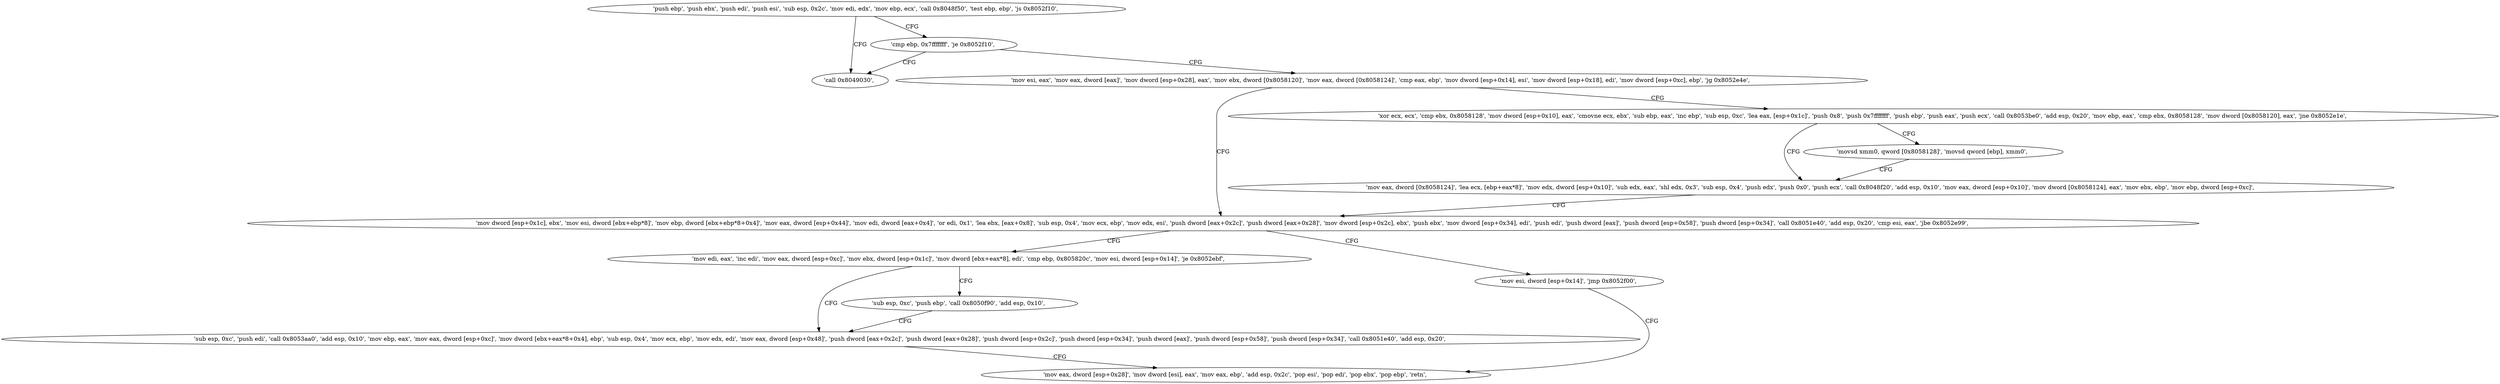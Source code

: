 digraph "func" {
"134557072" [label = "'push ebp', 'push ebx', 'push edi', 'push esi', 'sub esp, 0x2c', 'mov edi, edx', 'mov ebp, ecx', 'call 0x8048f50', 'test ebp, ebp', 'js 0x8052f10', " ]
"134557456" [label = "'call 0x8049030', " ]
"134557096" [label = "'cmp ebp, 0x7fffffff', 'je 0x8052f10', " ]
"134557108" [label = "'mov esi, eax', 'mov eax, dword [eax]', 'mov dword [esp+0x28], eax', 'mov ebx, dword [0x8058120]', 'mov eax, dword [0x8058124]', 'cmp eax, ebp', 'mov dword [esp+0x14], esi', 'mov dword [esp+0x18], edi', 'mov dword [esp+0xc], ebp', 'jg 0x8052e4e', " ]
"134557262" [label = "'mov dword [esp+0x1c], ebx', 'mov esi, dword [ebx+ebp*8]', 'mov ebp, dword [ebx+ebp*8+0x4]', 'mov eax, dword [esp+0x44]', 'mov edi, dword [eax+0x4]', 'or edi, 0x1', 'lea ebx, [eax+0x8]', 'sub esp, 0x4', 'mov ecx, ebp', 'mov edx, esi', 'push dword [eax+0x2c]', 'push dword [eax+0x28]', 'mov dword [esp+0x2c], ebx', 'push ebx', 'mov dword [esp+0x34], edi', 'push edi', 'push dword [eax]', 'push dword [esp+0x58]', 'push dword [esp+0x34]', 'call 0x8051e40', 'add esp, 0x20', 'cmp esi, eax', 'jbe 0x8052e99', " ]
"134557143" [label = "'xor ecx, ecx', 'cmp ebx, 0x8058128', 'mov dword [esp+0x10], eax', 'cmovne ecx, ebx', 'sub ebp, eax', 'inc ebp', 'sub esp, 0xc', 'lea eax, [esp+0x1c]', 'push 0x8', 'push 0x7fffffff', 'push ebp', 'push eax', 'push ecx', 'call 0x8053be0', 'add esp, 0x20', 'mov ebp, eax', 'cmp ebx, 0x8058128', 'mov dword [0x8058120], eax', 'jne 0x8052e1e', " ]
"134557337" [label = "'mov edi, eax', 'inc edi', 'mov eax, dword [esp+0xc]', 'mov ebx, dword [esp+0x1c]', 'mov dword [ebx+eax*8], edi', 'cmp ebp, 0x805820c', 'mov esi, dword [esp+0x14]', 'je 0x8052ebf', " ]
"134557331" [label = "'mov esi, dword [esp+0x14]', 'jmp 0x8052f00', " ]
"134557214" [label = "'mov eax, dword [0x8058124]', 'lea ecx, [ebp+eax*8]', 'mov edx, dword [esp+0x10]', 'sub edx, eax', 'shl edx, 0x3', 'sub esp, 0x4', 'push edx', 'push 0x0', 'push ecx', 'call 0x8048f20', 'add esp, 0x10', 'mov eax, dword [esp+0x10]', 'mov dword [0x8058124], eax', 'mov ebx, ebp', 'mov ebp, dword [esp+0xc]', " ]
"134557201" [label = "'movsd xmm0, qword [0x8058128]', 'movsd qword [ebp], xmm0', " ]
"134557375" [label = "'sub esp, 0xc', 'push edi', 'call 0x8053aa0', 'add esp, 0x10', 'mov ebp, eax', 'mov eax, dword [esp+0xc]', 'mov dword [ebx+eax*8+0x4], ebp', 'sub esp, 0x4', 'mov ecx, ebp', 'mov edx, edi', 'mov eax, dword [esp+0x48]', 'push dword [eax+0x2c]', 'push dword [eax+0x28]', 'push dword [esp+0x2c]', 'push dword [esp+0x34]', 'push dword [eax]', 'push dword [esp+0x58]', 'push dword [esp+0x34]', 'call 0x8051e40', 'add esp, 0x20', " ]
"134557363" [label = "'sub esp, 0xc', 'push ebp', 'call 0x8050f90', 'add esp, 0x10', " ]
"134557440" [label = "'mov eax, dword [esp+0x28]', 'mov dword [esi], eax', 'mov eax, ebp', 'add esp, 0x2c', 'pop esi', 'pop edi', 'pop ebx', 'pop ebp', 'retn', " ]
"134557072" -> "134557456" [ label = "CFG" ]
"134557072" -> "134557096" [ label = "CFG" ]
"134557096" -> "134557456" [ label = "CFG" ]
"134557096" -> "134557108" [ label = "CFG" ]
"134557108" -> "134557262" [ label = "CFG" ]
"134557108" -> "134557143" [ label = "CFG" ]
"134557262" -> "134557337" [ label = "CFG" ]
"134557262" -> "134557331" [ label = "CFG" ]
"134557143" -> "134557214" [ label = "CFG" ]
"134557143" -> "134557201" [ label = "CFG" ]
"134557337" -> "134557375" [ label = "CFG" ]
"134557337" -> "134557363" [ label = "CFG" ]
"134557331" -> "134557440" [ label = "CFG" ]
"134557214" -> "134557262" [ label = "CFG" ]
"134557201" -> "134557214" [ label = "CFG" ]
"134557375" -> "134557440" [ label = "CFG" ]
"134557363" -> "134557375" [ label = "CFG" ]
}
